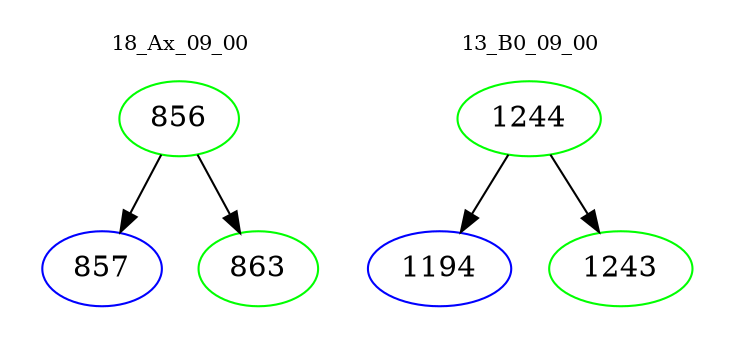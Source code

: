 digraph{
subgraph cluster_0 {
color = white
label = "18_Ax_09_00";
fontsize=10;
T0_856 [label="856", color="green"]
T0_856 -> T0_857 [color="black"]
T0_857 [label="857", color="blue"]
T0_856 -> T0_863 [color="black"]
T0_863 [label="863", color="green"]
}
subgraph cluster_1 {
color = white
label = "13_B0_09_00";
fontsize=10;
T1_1244 [label="1244", color="green"]
T1_1244 -> T1_1194 [color="black"]
T1_1194 [label="1194", color="blue"]
T1_1244 -> T1_1243 [color="black"]
T1_1243 [label="1243", color="green"]
}
}
